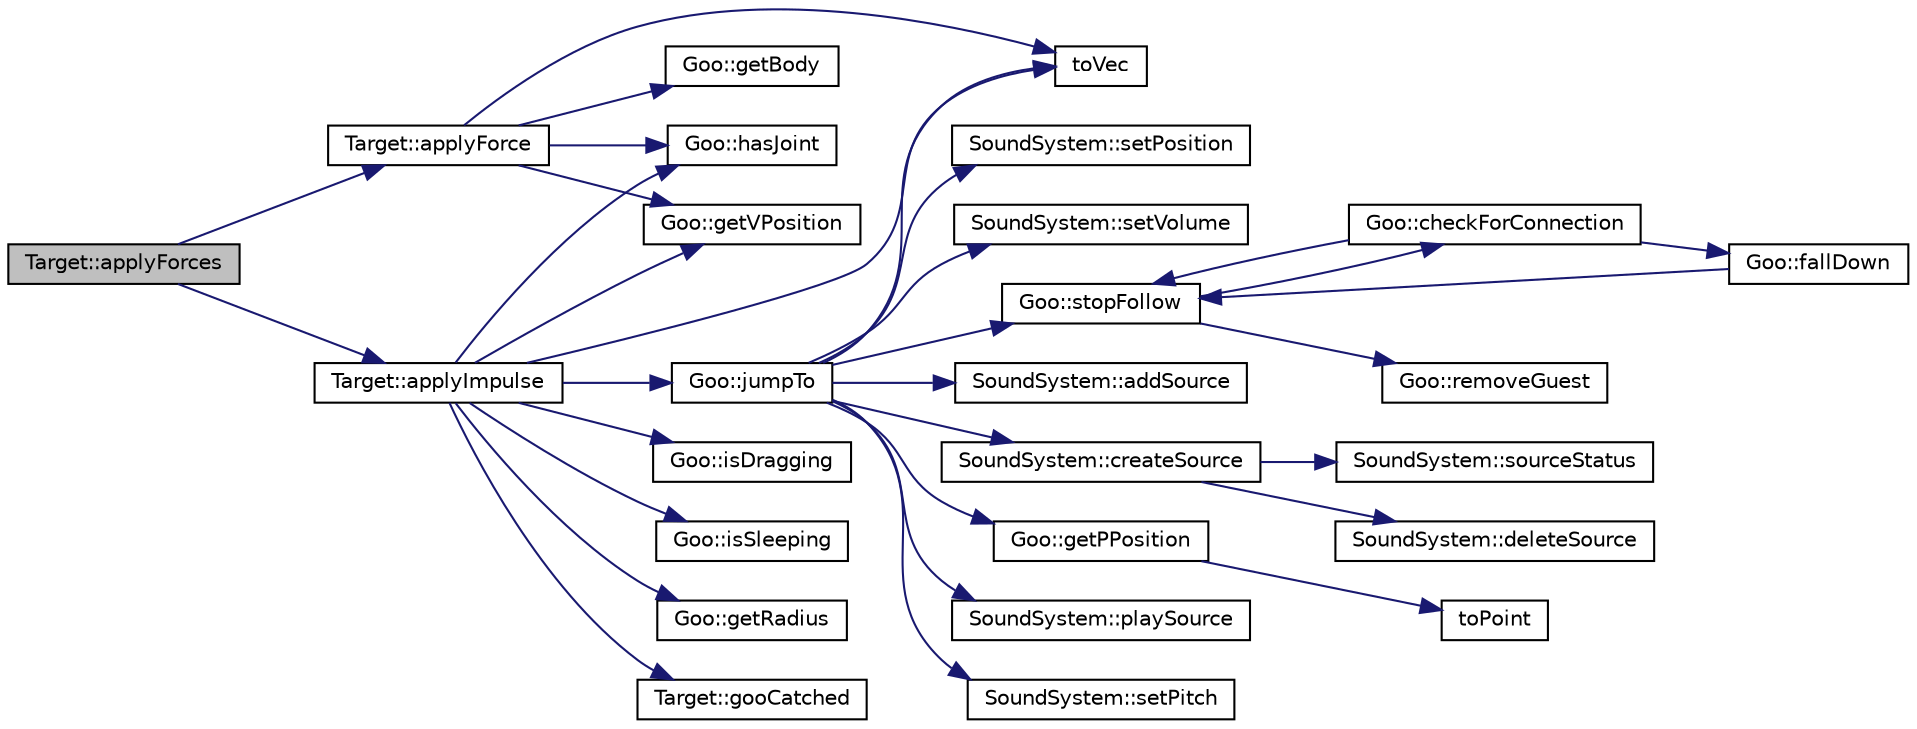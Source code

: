 digraph G
{
  edge [fontname="Helvetica",fontsize="10",labelfontname="Helvetica",labelfontsize="10"];
  node [fontname="Helvetica",fontsize="10",shape=record];
  rankdir="LR";
  Node1 [label="Target::applyForces",height=0.2,width=0.4,color="black", fillcolor="grey75", style="filled" fontcolor="black"];
  Node1 -> Node2 [color="midnightblue",fontsize="10",style="solid",fontname="Helvetica"];
  Node2 [label="Target::applyForce",height=0.2,width=0.4,color="black", fillcolor="white", style="filled",URL="$classTarget.html#a0df704809ddf39b233c2f144af6e805a"];
  Node2 -> Node3 [color="midnightblue",fontsize="10",style="solid",fontname="Helvetica"];
  Node3 [label="Goo::hasJoint",height=0.2,width=0.4,color="black", fillcolor="white", style="filled",URL="$classGoo.html#ae809f97fb4c0c7f58a63cbed66f0ba5c"];
  Node2 -> Node4 [color="midnightblue",fontsize="10",style="solid",fontname="Helvetica"];
  Node4 [label="toVec",height=0.2,width=0.4,color="black", fillcolor="white", style="filled",URL="$tools_8h.html#a8dfdc7a5f23df015bdc2dd317531c528",tooltip="Convert a QPoint in a b2Vec2."];
  Node2 -> Node5 [color="midnightblue",fontsize="10",style="solid",fontname="Helvetica"];
  Node5 [label="Goo::getVPosition",height=0.2,width=0.4,color="black", fillcolor="white", style="filled",URL="$classGoo.html#aa73714c6bc45881fadb6638d11c884bd"];
  Node2 -> Node6 [color="midnightblue",fontsize="10",style="solid",fontname="Helvetica"];
  Node6 [label="Goo::getBody",height=0.2,width=0.4,color="black", fillcolor="white", style="filled",URL="$classGoo.html#a314afea0927fa89c5d2c50bf8893ed0c"];
  Node1 -> Node7 [color="midnightblue",fontsize="10",style="solid",fontname="Helvetica"];
  Node7 [label="Target::applyImpulse",height=0.2,width=0.4,color="black", fillcolor="white", style="filled",URL="$classTarget.html#a6d597b44d774f30629c6a2837dfed004"];
  Node7 -> Node3 [color="midnightblue",fontsize="10",style="solid",fontname="Helvetica"];
  Node7 -> Node8 [color="midnightblue",fontsize="10",style="solid",fontname="Helvetica"];
  Node8 [label="Goo::isDragging",height=0.2,width=0.4,color="black", fillcolor="white", style="filled",URL="$classGoo.html#a9c348d89e111f2cd91717e5b743c9c04"];
  Node7 -> Node9 [color="midnightblue",fontsize="10",style="solid",fontname="Helvetica"];
  Node9 [label="Goo::isSleeping",height=0.2,width=0.4,color="black", fillcolor="white", style="filled",URL="$classGoo.html#afda1bd74820a4c66e4b5ac11c8535fc4"];
  Node7 -> Node4 [color="midnightblue",fontsize="10",style="solid",fontname="Helvetica"];
  Node7 -> Node5 [color="midnightblue",fontsize="10",style="solid",fontname="Helvetica"];
  Node7 -> Node10 [color="midnightblue",fontsize="10",style="solid",fontname="Helvetica"];
  Node10 [label="Goo::getRadius",height=0.2,width=0.4,color="black", fillcolor="white", style="filled",URL="$classGoo.html#ad0a35947fd97bfef88a7dc9b340536e0"];
  Node7 -> Node11 [color="midnightblue",fontsize="10",style="solid",fontname="Helvetica"];
  Node11 [label="Target::gooCatched",height=0.2,width=0.4,color="black", fillcolor="white", style="filled",URL="$classTarget.html#aab68edc9c7c74bcafe00c82c737f5e16"];
  Node7 -> Node12 [color="midnightblue",fontsize="10",style="solid",fontname="Helvetica"];
  Node12 [label="Goo::jumpTo",height=0.2,width=0.4,color="black", fillcolor="white", style="filled",URL="$classGoo.html#a3a30993d73e8074fc71a6ec6bcd0b663"];
  Node12 -> Node13 [color="midnightblue",fontsize="10",style="solid",fontname="Helvetica"];
  Node13 [label="SoundSystem::addSource",height=0.2,width=0.4,color="black", fillcolor="white", style="filled",URL="$classSoundSystem.html#a7cc18fd22cea9676cdc85390f75ead3d"];
  Node12 -> Node14 [color="midnightblue",fontsize="10",style="solid",fontname="Helvetica"];
  Node14 [label="SoundSystem::createSource",height=0.2,width=0.4,color="black", fillcolor="white", style="filled",URL="$classSoundSystem.html#a3ee89a335758195d3ad204651cbb113f"];
  Node14 -> Node15 [color="midnightblue",fontsize="10",style="solid",fontname="Helvetica"];
  Node15 [label="SoundSystem::deleteSource",height=0.2,width=0.4,color="black", fillcolor="white", style="filled",URL="$classSoundSystem.html#a40ed8f6a1c61cdc9f085c3c0d4998145"];
  Node14 -> Node16 [color="midnightblue",fontsize="10",style="solid",fontname="Helvetica"];
  Node16 [label="SoundSystem::sourceStatus",height=0.2,width=0.4,color="black", fillcolor="white", style="filled",URL="$classSoundSystem.html#a69834cd09c84145151347b2bc3d93af1"];
  Node12 -> Node17 [color="midnightblue",fontsize="10",style="solid",fontname="Helvetica"];
  Node17 [label="Goo::getPPosition",height=0.2,width=0.4,color="black", fillcolor="white", style="filled",URL="$classGoo.html#a7396488f837512c3e887f15fb82dcb8f"];
  Node17 -> Node18 [color="midnightblue",fontsize="10",style="solid",fontname="Helvetica"];
  Node18 [label="toPoint",height=0.2,width=0.4,color="black", fillcolor="white", style="filled",URL="$tools_8h.html#a94f703d943194650c89dfc581bab6b14",tooltip="Convert a b2Vec2 in a QPoint."];
  Node12 -> Node19 [color="midnightblue",fontsize="10",style="solid",fontname="Helvetica"];
  Node19 [label="SoundSystem::playSource",height=0.2,width=0.4,color="black", fillcolor="white", style="filled",URL="$classSoundSystem.html#a36a321e65d3e1e5af2033c42de5ff23e"];
  Node12 -> Node20 [color="midnightblue",fontsize="10",style="solid",fontname="Helvetica"];
  Node20 [label="SoundSystem::setPitch",height=0.2,width=0.4,color="black", fillcolor="white", style="filled",URL="$classSoundSystem.html#aa495b33a8bd7d32105a6556ee4a46b02"];
  Node12 -> Node21 [color="midnightblue",fontsize="10",style="solid",fontname="Helvetica"];
  Node21 [label="SoundSystem::setPosition",height=0.2,width=0.4,color="black", fillcolor="white", style="filled",URL="$classSoundSystem.html#a0662f9cba16ba4d04c0b6426a1be9e4d"];
  Node12 -> Node22 [color="midnightblue",fontsize="10",style="solid",fontname="Helvetica"];
  Node22 [label="SoundSystem::setVolume",height=0.2,width=0.4,color="black", fillcolor="white", style="filled",URL="$classSoundSystem.html#a0086c491127e28ca94371f414aacb937"];
  Node12 -> Node23 [color="midnightblue",fontsize="10",style="solid",fontname="Helvetica"];
  Node23 [label="Goo::stopFollow",height=0.2,width=0.4,color="black", fillcolor="white", style="filled",URL="$classGoo.html#a83a93e67d95635456f9bf4bcfb1ccf32"];
  Node23 -> Node24 [color="midnightblue",fontsize="10",style="solid",fontname="Helvetica"];
  Node24 [label="Goo::checkForConnection",height=0.2,width=0.4,color="black", fillcolor="white", style="filled",URL="$classGoo.html#abfc4ee3aa7503c26f1bd4e2024f666e4"];
  Node24 -> Node25 [color="midnightblue",fontsize="10",style="solid",fontname="Helvetica"];
  Node25 [label="Goo::fallDown",height=0.2,width=0.4,color="black", fillcolor="white", style="filled",URL="$classGoo.html#aefb4ce872af2583c479f2b41d9b494ab"];
  Node25 -> Node23 [color="midnightblue",fontsize="10",style="solid",fontname="Helvetica"];
  Node24 -> Node23 [color="midnightblue",fontsize="10",style="solid",fontname="Helvetica"];
  Node23 -> Node26 [color="midnightblue",fontsize="10",style="solid",fontname="Helvetica"];
  Node26 [label="Goo::removeGuest",height=0.2,width=0.4,color="black", fillcolor="white", style="filled",URL="$classGoo.html#a048114698e7a5f9912bfc09f19470264"];
  Node12 -> Node4 [color="midnightblue",fontsize="10",style="solid",fontname="Helvetica"];
}

